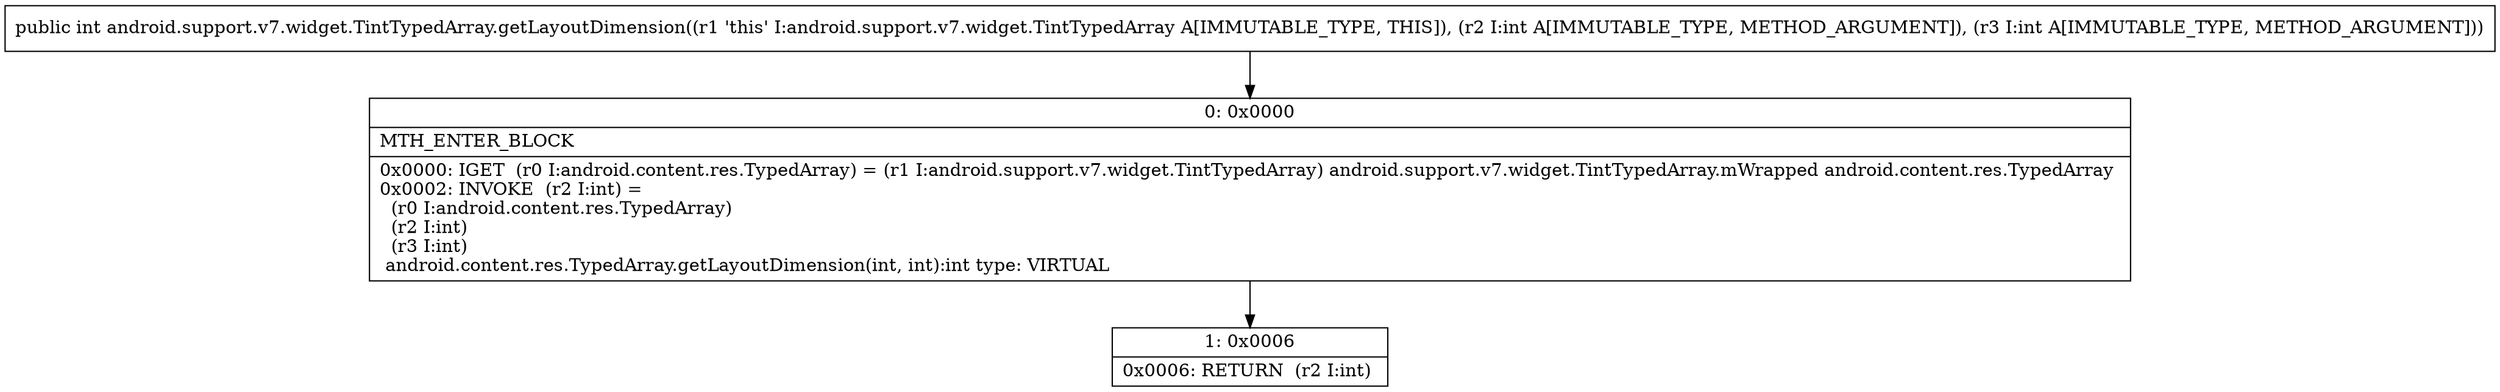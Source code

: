digraph "CFG forandroid.support.v7.widget.TintTypedArray.getLayoutDimension(II)I" {
Node_0 [shape=record,label="{0\:\ 0x0000|MTH_ENTER_BLOCK\l|0x0000: IGET  (r0 I:android.content.res.TypedArray) = (r1 I:android.support.v7.widget.TintTypedArray) android.support.v7.widget.TintTypedArray.mWrapped android.content.res.TypedArray \l0x0002: INVOKE  (r2 I:int) = \l  (r0 I:android.content.res.TypedArray)\l  (r2 I:int)\l  (r3 I:int)\l android.content.res.TypedArray.getLayoutDimension(int, int):int type: VIRTUAL \l}"];
Node_1 [shape=record,label="{1\:\ 0x0006|0x0006: RETURN  (r2 I:int) \l}"];
MethodNode[shape=record,label="{public int android.support.v7.widget.TintTypedArray.getLayoutDimension((r1 'this' I:android.support.v7.widget.TintTypedArray A[IMMUTABLE_TYPE, THIS]), (r2 I:int A[IMMUTABLE_TYPE, METHOD_ARGUMENT]), (r3 I:int A[IMMUTABLE_TYPE, METHOD_ARGUMENT])) }"];
MethodNode -> Node_0;
Node_0 -> Node_1;
}

